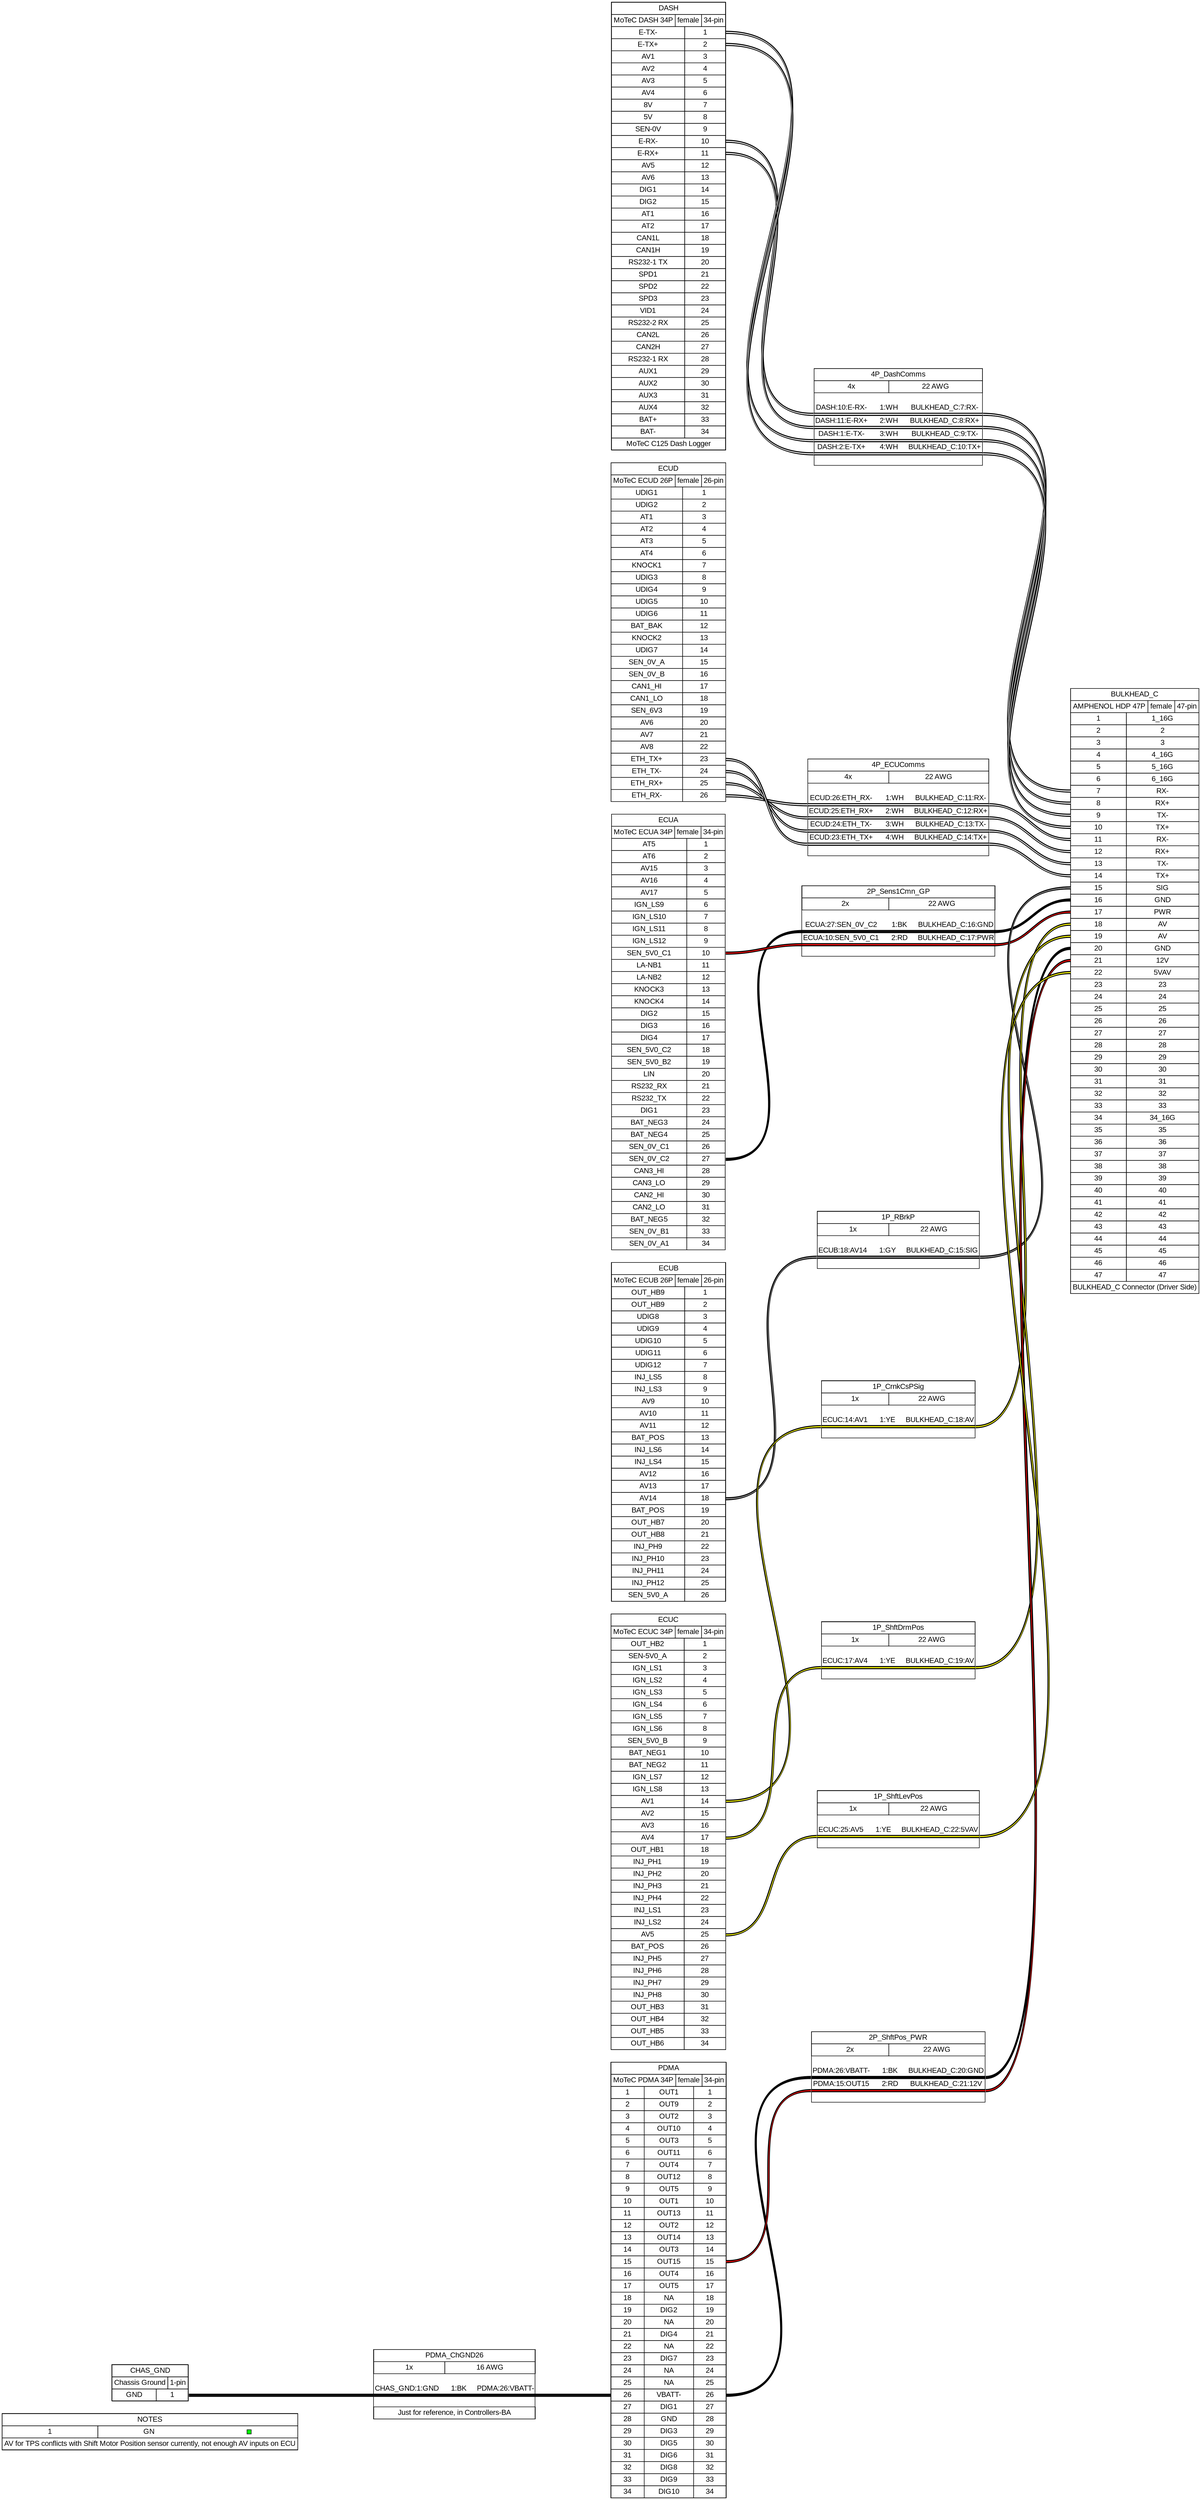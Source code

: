 graph {
// Graph generated by WireViz 0.3.1
// https://github.com/formatc1702/WireViz
	graph [bgcolor="#FFFFFF" fontname=arial nodesep=0.33 rankdir=LR ranksep=2]
	node [fillcolor="#FFFFFF" fontname=arial height=0 margin=0 shape=none style=filled width=0]
	edge [fontname=arial style=bold]
	NOTES [label=<
<table border="0" cellspacing="0" cellpadding="0">
 <tr><td>
  <table border="0" cellspacing="0" cellpadding="3" cellborder="1"><tr>
   <td balign="left">NOTES</td>
  </tr></table>
 </td></tr>
 <tr><td>
  <table border="0" cellspacing="0" cellpadding="3" cellborder="1">
   <tr>
    <td port="p1l">1</td>
    <td sides="tbl">GN</td>
    <td sides="tbr">
     <table border="0" cellborder="1"><tr>
      <td bgcolor="#00FF00" width="8" height="8" fixedsize="true"></td>
     </tr></table>
    </td>
   </tr>
  </table>
 </td></tr>
 <tr><td>
  <table border="0" cellspacing="0" cellpadding="3" cellborder="1"><tr>
   <td balign="left">AV for TPS conflicts with Shift Motor Position sensor currently, not enough AV inputs on ECU</td>
  </tr></table>
 </td></tr>
</table>
> fillcolor="#FFFFFF" shape=box style=filled]
	BULKHEAD_C [label=<
<table border="0" cellspacing="0" cellpadding="0">
 <tr><td>
  <table border="0" cellspacing="0" cellpadding="3" cellborder="1"><tr>
   <td balign="left">BULKHEAD_C</td>
  </tr></table>
 </td></tr>
 <tr><td>
  <table border="0" cellspacing="0" cellpadding="3" cellborder="1"><tr>
   <td balign="left">AMPHENOL HDP 47P</td>
   <td balign="left">female</td>
   <td balign="left">47-pin</td>
  </tr></table>
 </td></tr>
 <tr><td>
  <table border="0" cellspacing="0" cellpadding="3" cellborder="1">
   <tr>
    <td port="p1l">1</td>
    <td>1_16G</td>
   </tr>
   <tr>
    <td port="p2l">2</td>
    <td>2</td>
   </tr>
   <tr>
    <td port="p3l">3</td>
    <td>3</td>
   </tr>
   <tr>
    <td port="p4l">4</td>
    <td>4_16G</td>
   </tr>
   <tr>
    <td port="p5l">5</td>
    <td>5_16G</td>
   </tr>
   <tr>
    <td port="p6l">6</td>
    <td>6_16G</td>
   </tr>
   <tr>
    <td port="p7l">7</td>
    <td>RX-</td>
   </tr>
   <tr>
    <td port="p8l">8</td>
    <td>RX+</td>
   </tr>
   <tr>
    <td port="p9l">9</td>
    <td>TX-</td>
   </tr>
   <tr>
    <td port="p10l">10</td>
    <td>TX+</td>
   </tr>
   <tr>
    <td port="p11l">11</td>
    <td>RX-</td>
   </tr>
   <tr>
    <td port="p12l">12</td>
    <td>RX+</td>
   </tr>
   <tr>
    <td port="p13l">13</td>
    <td>TX-</td>
   </tr>
   <tr>
    <td port="p14l">14</td>
    <td>TX+</td>
   </tr>
   <tr>
    <td port="p15l">15</td>
    <td>SIG</td>
   </tr>
   <tr>
    <td port="p16l">16</td>
    <td>GND</td>
   </tr>
   <tr>
    <td port="p17l">17</td>
    <td>PWR</td>
   </tr>
   <tr>
    <td port="p18l">18</td>
    <td>AV</td>
   </tr>
   <tr>
    <td port="p19l">19</td>
    <td>AV</td>
   </tr>
   <tr>
    <td port="p20l">20</td>
    <td>GND</td>
   </tr>
   <tr>
    <td port="p21l">21</td>
    <td>12V</td>
   </tr>
   <tr>
    <td port="p22l">22</td>
    <td>5VAV</td>
   </tr>
   <tr>
    <td port="p23l">23</td>
    <td>23</td>
   </tr>
   <tr>
    <td port="p24l">24</td>
    <td>24</td>
   </tr>
   <tr>
    <td port="p25l">25</td>
    <td>25</td>
   </tr>
   <tr>
    <td port="p26l">26</td>
    <td>26</td>
   </tr>
   <tr>
    <td port="p27l">27</td>
    <td>27</td>
   </tr>
   <tr>
    <td port="p28l">28</td>
    <td>28</td>
   </tr>
   <tr>
    <td port="p29l">29</td>
    <td>29</td>
   </tr>
   <tr>
    <td port="p30l">30</td>
    <td>30</td>
   </tr>
   <tr>
    <td port="p31l">31</td>
    <td>31</td>
   </tr>
   <tr>
    <td port="p32l">32</td>
    <td>32</td>
   </tr>
   <tr>
    <td port="p33l">33</td>
    <td>33</td>
   </tr>
   <tr>
    <td port="p34l">34</td>
    <td>34_16G</td>
   </tr>
   <tr>
    <td port="p35l">35</td>
    <td>35</td>
   </tr>
   <tr>
    <td port="p36l">36</td>
    <td>36</td>
   </tr>
   <tr>
    <td port="p37l">37</td>
    <td>37</td>
   </tr>
   <tr>
    <td port="p38l">38</td>
    <td>38</td>
   </tr>
   <tr>
    <td port="p39l">39</td>
    <td>39</td>
   </tr>
   <tr>
    <td port="p40l">40</td>
    <td>40</td>
   </tr>
   <tr>
    <td port="p41l">41</td>
    <td>41</td>
   </tr>
   <tr>
    <td port="p42l">42</td>
    <td>42</td>
   </tr>
   <tr>
    <td port="p43l">43</td>
    <td>43</td>
   </tr>
   <tr>
    <td port="p44l">44</td>
    <td>44</td>
   </tr>
   <tr>
    <td port="p45l">45</td>
    <td>45</td>
   </tr>
   <tr>
    <td port="p46l">46</td>
    <td>46</td>
   </tr>
   <tr>
    <td port="p47l">47</td>
    <td>47</td>
   </tr>
  </table>
 </td></tr>
 <tr><td>
  <table border="0" cellspacing="0" cellpadding="3" cellborder="1"><tr>
   <td balign="left">BULKHEAD_C Connector (Driver Side)</td>
  </tr></table>
 </td></tr>
</table>
> fillcolor="#FFFFFF" shape=box style=filled]
	DASH [label=<
<table border="0" cellspacing="0" cellpadding="0">
 <tr><td>
  <table border="0" cellspacing="0" cellpadding="3" cellborder="1"><tr>
   <td balign="left">DASH</td>
  </tr></table>
 </td></tr>
 <tr><td>
  <table border="0" cellspacing="0" cellpadding="3" cellborder="1"><tr>
   <td balign="left">MoTeC DASH 34P</td>
   <td balign="left">female</td>
   <td balign="left">34-pin</td>
  </tr></table>
 </td></tr>
 <tr><td>
  <table border="0" cellspacing="0" cellpadding="3" cellborder="1">
   <tr>
    <td>E-TX-</td>
    <td port="p1r">1</td>
   </tr>
   <tr>
    <td>E-TX+</td>
    <td port="p2r">2</td>
   </tr>
   <tr>
    <td>AV1</td>
    <td port="p3r">3</td>
   </tr>
   <tr>
    <td>AV2</td>
    <td port="p4r">4</td>
   </tr>
   <tr>
    <td>AV3</td>
    <td port="p5r">5</td>
   </tr>
   <tr>
    <td>AV4</td>
    <td port="p6r">6</td>
   </tr>
   <tr>
    <td>8V</td>
    <td port="p7r">7</td>
   </tr>
   <tr>
    <td>5V</td>
    <td port="p8r">8</td>
   </tr>
   <tr>
    <td>SEN-0V</td>
    <td port="p9r">9</td>
   </tr>
   <tr>
    <td>E-RX-</td>
    <td port="p10r">10</td>
   </tr>
   <tr>
    <td>E-RX+</td>
    <td port="p11r">11</td>
   </tr>
   <tr>
    <td>AV5</td>
    <td port="p12r">12</td>
   </tr>
   <tr>
    <td>AV6</td>
    <td port="p13r">13</td>
   </tr>
   <tr>
    <td>DIG1</td>
    <td port="p14r">14</td>
   </tr>
   <tr>
    <td>DIG2</td>
    <td port="p15r">15</td>
   </tr>
   <tr>
    <td>AT1</td>
    <td port="p16r">16</td>
   </tr>
   <tr>
    <td>AT2</td>
    <td port="p17r">17</td>
   </tr>
   <tr>
    <td>CAN1L</td>
    <td port="p18r">18</td>
   </tr>
   <tr>
    <td>CAN1H</td>
    <td port="p19r">19</td>
   </tr>
   <tr>
    <td>RS232-1 TX</td>
    <td port="p20r">20</td>
   </tr>
   <tr>
    <td>SPD1</td>
    <td port="p21r">21</td>
   </tr>
   <tr>
    <td>SPD2</td>
    <td port="p22r">22</td>
   </tr>
   <tr>
    <td>SPD3</td>
    <td port="p23r">23</td>
   </tr>
   <tr>
    <td>VID1</td>
    <td port="p24r">24</td>
   </tr>
   <tr>
    <td>RS232-2 RX</td>
    <td port="p25r">25</td>
   </tr>
   <tr>
    <td>CAN2L</td>
    <td port="p26r">26</td>
   </tr>
   <tr>
    <td>CAN2H</td>
    <td port="p27r">27</td>
   </tr>
   <tr>
    <td>RS232-1 RX</td>
    <td port="p28r">28</td>
   </tr>
   <tr>
    <td>AUX1</td>
    <td port="p29r">29</td>
   </tr>
   <tr>
    <td>AUX2</td>
    <td port="p30r">30</td>
   </tr>
   <tr>
    <td>AUX3</td>
    <td port="p31r">31</td>
   </tr>
   <tr>
    <td>AUX4</td>
    <td port="p32r">32</td>
   </tr>
   <tr>
    <td>BAT+</td>
    <td port="p33r">33</td>
   </tr>
   <tr>
    <td>BAT-</td>
    <td port="p34r">34</td>
   </tr>
  </table>
 </td></tr>
 <tr><td>
  <table border="0" cellspacing="0" cellpadding="3" cellborder="1"><tr>
   <td balign="left">MoTeC C125 Dash Logger</td>
  </tr></table>
 </td></tr>
</table>
> fillcolor="#FFFFFF" shape=box style=filled]
	ECUA [label=<
<table border="0" cellspacing="0" cellpadding="0">
 <tr><td>
  <table border="0" cellspacing="0" cellpadding="3" cellborder="1"><tr>
   <td balign="left">ECUA</td>
  </tr></table>
 </td></tr>
 <tr><td>
  <table border="0" cellspacing="0" cellpadding="3" cellborder="1"><tr>
   <td balign="left">MoTeC ECUA 34P</td>
   <td balign="left">female</td>
   <td balign="left">34-pin</td>
  </tr></table>
 </td></tr>
 <tr><td>
  <table border="0" cellspacing="0" cellpadding="3" cellborder="1">
   <tr>
    <td>AT5</td>
    <td port="p1r">1</td>
   </tr>
   <tr>
    <td>AT6</td>
    <td port="p2r">2</td>
   </tr>
   <tr>
    <td>AV15</td>
    <td port="p3r">3</td>
   </tr>
   <tr>
    <td>AV16</td>
    <td port="p4r">4</td>
   </tr>
   <tr>
    <td>AV17</td>
    <td port="p5r">5</td>
   </tr>
   <tr>
    <td>IGN_LS9</td>
    <td port="p6r">6</td>
   </tr>
   <tr>
    <td>IGN_LS10</td>
    <td port="p7r">7</td>
   </tr>
   <tr>
    <td>IGN_LS11</td>
    <td port="p8r">8</td>
   </tr>
   <tr>
    <td>IGN_LS12</td>
    <td port="p9r">9</td>
   </tr>
   <tr>
    <td>SEN_5V0_C1</td>
    <td port="p10r">10</td>
   </tr>
   <tr>
    <td>LA-NB1</td>
    <td port="p11r">11</td>
   </tr>
   <tr>
    <td>LA-NB2</td>
    <td port="p12r">12</td>
   </tr>
   <tr>
    <td>KNOCK3</td>
    <td port="p13r">13</td>
   </tr>
   <tr>
    <td>KNOCK4</td>
    <td port="p14r">14</td>
   </tr>
   <tr>
    <td>DIG2</td>
    <td port="p15r">15</td>
   </tr>
   <tr>
    <td>DIG3</td>
    <td port="p16r">16</td>
   </tr>
   <tr>
    <td>DIG4</td>
    <td port="p17r">17</td>
   </tr>
   <tr>
    <td>SEN_5V0_C2</td>
    <td port="p18r">18</td>
   </tr>
   <tr>
    <td>SEN_5V0_B2</td>
    <td port="p19r">19</td>
   </tr>
   <tr>
    <td>LIN</td>
    <td port="p20r">20</td>
   </tr>
   <tr>
    <td>RS232_RX</td>
    <td port="p21r">21</td>
   </tr>
   <tr>
    <td>RS232_TX</td>
    <td port="p22r">22</td>
   </tr>
   <tr>
    <td>DIG1</td>
    <td port="p23r">23</td>
   </tr>
   <tr>
    <td>BAT_NEG3</td>
    <td port="p24r">24</td>
   </tr>
   <tr>
    <td>BAT_NEG4</td>
    <td port="p25r">25</td>
   </tr>
   <tr>
    <td>SEN_0V_C1</td>
    <td port="p26r">26</td>
   </tr>
   <tr>
    <td>SEN_0V_C2</td>
    <td port="p27r">27</td>
   </tr>
   <tr>
    <td>CAN3_HI</td>
    <td port="p28r">28</td>
   </tr>
   <tr>
    <td>CAN3_LO</td>
    <td port="p29r">29</td>
   </tr>
   <tr>
    <td>CAN2_HI</td>
    <td port="p30r">30</td>
   </tr>
   <tr>
    <td>CAN2_LO</td>
    <td port="p31r">31</td>
   </tr>
   <tr>
    <td>BAT_NEG5</td>
    <td port="p32r">32</td>
   </tr>
   <tr>
    <td>SEN_0V_B1</td>
    <td port="p33r">33</td>
   </tr>
   <tr>
    <td>SEN_0V_A1</td>
    <td port="p34r">34</td>
   </tr>
  </table>
 </td></tr>
</table>
> fillcolor="#FFFFFF" shape=box style=filled]
	ECUB [label=<
<table border="0" cellspacing="0" cellpadding="0">
 <tr><td>
  <table border="0" cellspacing="0" cellpadding="3" cellborder="1"><tr>
   <td balign="left">ECUB</td>
  </tr></table>
 </td></tr>
 <tr><td>
  <table border="0" cellspacing="0" cellpadding="3" cellborder="1"><tr>
   <td balign="left">MoTeC ECUB 26P</td>
   <td balign="left">female</td>
   <td balign="left">26-pin</td>
  </tr></table>
 </td></tr>
 <tr><td>
  <table border="0" cellspacing="0" cellpadding="3" cellborder="1">
   <tr>
    <td>OUT_HB9</td>
    <td port="p1r">1</td>
   </tr>
   <tr>
    <td>OUT_HB9</td>
    <td port="p2r">2</td>
   </tr>
   <tr>
    <td>UDIG8</td>
    <td port="p3r">3</td>
   </tr>
   <tr>
    <td>UDIG9</td>
    <td port="p4r">4</td>
   </tr>
   <tr>
    <td>UDIG10</td>
    <td port="p5r">5</td>
   </tr>
   <tr>
    <td>UDIG11</td>
    <td port="p6r">6</td>
   </tr>
   <tr>
    <td>UDIG12</td>
    <td port="p7r">7</td>
   </tr>
   <tr>
    <td>INJ_LS5</td>
    <td port="p8r">8</td>
   </tr>
   <tr>
    <td>INJ_LS3</td>
    <td port="p9r">9</td>
   </tr>
   <tr>
    <td>AV9</td>
    <td port="p10r">10</td>
   </tr>
   <tr>
    <td>AV10</td>
    <td port="p11r">11</td>
   </tr>
   <tr>
    <td>AV11</td>
    <td port="p12r">12</td>
   </tr>
   <tr>
    <td>BAT_POS</td>
    <td port="p13r">13</td>
   </tr>
   <tr>
    <td>INJ_LS6</td>
    <td port="p14r">14</td>
   </tr>
   <tr>
    <td>INJ_LS4</td>
    <td port="p15r">15</td>
   </tr>
   <tr>
    <td>AV12</td>
    <td port="p16r">16</td>
   </tr>
   <tr>
    <td>AV13</td>
    <td port="p17r">17</td>
   </tr>
   <tr>
    <td>AV14</td>
    <td port="p18r">18</td>
   </tr>
   <tr>
    <td>BAT_POS</td>
    <td port="p19r">19</td>
   </tr>
   <tr>
    <td>OUT_HB7</td>
    <td port="p20r">20</td>
   </tr>
   <tr>
    <td>OUT_HB8</td>
    <td port="p21r">21</td>
   </tr>
   <tr>
    <td>INJ_PH9</td>
    <td port="p22r">22</td>
   </tr>
   <tr>
    <td>INJ_PH10</td>
    <td port="p23r">23</td>
   </tr>
   <tr>
    <td>INJ_PH11</td>
    <td port="p24r">24</td>
   </tr>
   <tr>
    <td>INJ_PH12</td>
    <td port="p25r">25</td>
   </tr>
   <tr>
    <td>SEN_5V0_A</td>
    <td port="p26r">26</td>
   </tr>
  </table>
 </td></tr>
</table>
> fillcolor="#FFFFFF" shape=box style=filled]
	ECUC [label=<
<table border="0" cellspacing="0" cellpadding="0">
 <tr><td>
  <table border="0" cellspacing="0" cellpadding="3" cellborder="1"><tr>
   <td balign="left">ECUC</td>
  </tr></table>
 </td></tr>
 <tr><td>
  <table border="0" cellspacing="0" cellpadding="3" cellborder="1"><tr>
   <td balign="left">MoTeC ECUC 34P</td>
   <td balign="left">female</td>
   <td balign="left">34-pin</td>
  </tr></table>
 </td></tr>
 <tr><td>
  <table border="0" cellspacing="0" cellpadding="3" cellborder="1">
   <tr>
    <td>OUT_HB2</td>
    <td port="p1r">1</td>
   </tr>
   <tr>
    <td>SEN-5V0_A</td>
    <td port="p2r">2</td>
   </tr>
   <tr>
    <td>IGN_LS1</td>
    <td port="p3r">3</td>
   </tr>
   <tr>
    <td>IGN_LS2</td>
    <td port="p4r">4</td>
   </tr>
   <tr>
    <td>IGN_LS3</td>
    <td port="p5r">5</td>
   </tr>
   <tr>
    <td>IGN_LS4</td>
    <td port="p6r">6</td>
   </tr>
   <tr>
    <td>IGN_LS5</td>
    <td port="p7r">7</td>
   </tr>
   <tr>
    <td>IGN_LS6</td>
    <td port="p8r">8</td>
   </tr>
   <tr>
    <td>SEN_5V0_B</td>
    <td port="p9r">9</td>
   </tr>
   <tr>
    <td>BAT_NEG1</td>
    <td port="p10r">10</td>
   </tr>
   <tr>
    <td>BAT_NEG2</td>
    <td port="p11r">11</td>
   </tr>
   <tr>
    <td>IGN_LS7</td>
    <td port="p12r">12</td>
   </tr>
   <tr>
    <td>IGN_LS8</td>
    <td port="p13r">13</td>
   </tr>
   <tr>
    <td>AV1</td>
    <td port="p14r">14</td>
   </tr>
   <tr>
    <td>AV2</td>
    <td port="p15r">15</td>
   </tr>
   <tr>
    <td>AV3</td>
    <td port="p16r">16</td>
   </tr>
   <tr>
    <td>AV4</td>
    <td port="p17r">17</td>
   </tr>
   <tr>
    <td>OUT_HB1</td>
    <td port="p18r">18</td>
   </tr>
   <tr>
    <td>INJ_PH1</td>
    <td port="p19r">19</td>
   </tr>
   <tr>
    <td>INJ_PH2</td>
    <td port="p20r">20</td>
   </tr>
   <tr>
    <td>INJ_PH3</td>
    <td port="p21r">21</td>
   </tr>
   <tr>
    <td>INJ_PH4</td>
    <td port="p22r">22</td>
   </tr>
   <tr>
    <td>INJ_LS1</td>
    <td port="p23r">23</td>
   </tr>
   <tr>
    <td>INJ_LS2</td>
    <td port="p24r">24</td>
   </tr>
   <tr>
    <td>AV5</td>
    <td port="p25r">25</td>
   </tr>
   <tr>
    <td>BAT_POS</td>
    <td port="p26r">26</td>
   </tr>
   <tr>
    <td>INJ_PH5</td>
    <td port="p27r">27</td>
   </tr>
   <tr>
    <td>INJ_PH6</td>
    <td port="p28r">28</td>
   </tr>
   <tr>
    <td>INJ_PH7</td>
    <td port="p29r">29</td>
   </tr>
   <tr>
    <td>INJ_PH8</td>
    <td port="p30r">30</td>
   </tr>
   <tr>
    <td>OUT_HB3</td>
    <td port="p31r">31</td>
   </tr>
   <tr>
    <td>OUT_HB4</td>
    <td port="p32r">32</td>
   </tr>
   <tr>
    <td>OUT_HB5</td>
    <td port="p33r">33</td>
   </tr>
   <tr>
    <td>OUT_HB6</td>
    <td port="p34r">34</td>
   </tr>
  </table>
 </td></tr>
</table>
> fillcolor="#FFFFFF" shape=box style=filled]
	ECUD [label=<
<table border="0" cellspacing="0" cellpadding="0">
 <tr><td>
  <table border="0" cellspacing="0" cellpadding="3" cellborder="1"><tr>
   <td balign="left">ECUD</td>
  </tr></table>
 </td></tr>
 <tr><td>
  <table border="0" cellspacing="0" cellpadding="3" cellborder="1"><tr>
   <td balign="left">MoTeC ECUD 26P</td>
   <td balign="left">female</td>
   <td balign="left">26-pin</td>
  </tr></table>
 </td></tr>
 <tr><td>
  <table border="0" cellspacing="0" cellpadding="3" cellborder="1">
   <tr>
    <td>UDIG1</td>
    <td port="p1r">1</td>
   </tr>
   <tr>
    <td>UDIG2</td>
    <td port="p2r">2</td>
   </tr>
   <tr>
    <td>AT1</td>
    <td port="p3r">3</td>
   </tr>
   <tr>
    <td>AT2</td>
    <td port="p4r">4</td>
   </tr>
   <tr>
    <td>AT3</td>
    <td port="p5r">5</td>
   </tr>
   <tr>
    <td>AT4</td>
    <td port="p6r">6</td>
   </tr>
   <tr>
    <td>KNOCK1</td>
    <td port="p7r">7</td>
   </tr>
   <tr>
    <td>UDIG3</td>
    <td port="p8r">8</td>
   </tr>
   <tr>
    <td>UDIG4</td>
    <td port="p9r">9</td>
   </tr>
   <tr>
    <td>UDIG5</td>
    <td port="p10r">10</td>
   </tr>
   <tr>
    <td>UDIG6</td>
    <td port="p11r">11</td>
   </tr>
   <tr>
    <td>BAT_BAK</td>
    <td port="p12r">12</td>
   </tr>
   <tr>
    <td>KNOCK2</td>
    <td port="p13r">13</td>
   </tr>
   <tr>
    <td>UDIG7</td>
    <td port="p14r">14</td>
   </tr>
   <tr>
    <td>SEN_0V_A</td>
    <td port="p15r">15</td>
   </tr>
   <tr>
    <td>SEN_0V_B</td>
    <td port="p16r">16</td>
   </tr>
   <tr>
    <td>CAN1_HI</td>
    <td port="p17r">17</td>
   </tr>
   <tr>
    <td>CAN1_LO</td>
    <td port="p18r">18</td>
   </tr>
   <tr>
    <td>SEN_6V3</td>
    <td port="p19r">19</td>
   </tr>
   <tr>
    <td>AV6</td>
    <td port="p20r">20</td>
   </tr>
   <tr>
    <td>AV7</td>
    <td port="p21r">21</td>
   </tr>
   <tr>
    <td>AV8</td>
    <td port="p22r">22</td>
   </tr>
   <tr>
    <td>ETH_TX+</td>
    <td port="p23r">23</td>
   </tr>
   <tr>
    <td>ETH_TX-</td>
    <td port="p24r">24</td>
   </tr>
   <tr>
    <td>ETH_RX+</td>
    <td port="p25r">25</td>
   </tr>
   <tr>
    <td>ETH_RX-</td>
    <td port="p26r">26</td>
   </tr>
  </table>
 </td></tr>
</table>
> fillcolor="#FFFFFF" shape=box style=filled]
	PDMA [label=<
<table border="0" cellspacing="0" cellpadding="0">
 <tr><td>
  <table border="0" cellspacing="0" cellpadding="3" cellborder="1"><tr>
   <td balign="left">PDMA</td>
  </tr></table>
 </td></tr>
 <tr><td>
  <table border="0" cellspacing="0" cellpadding="3" cellborder="1"><tr>
   <td balign="left">MoTeC PDMA 34P</td>
   <td balign="left">female</td>
   <td balign="left">34-pin</td>
  </tr></table>
 </td></tr>
 <tr><td>
  <table border="0" cellspacing="0" cellpadding="3" cellborder="1">
   <tr>
    <td port="p1l">1</td>
    <td>OUT1</td>
    <td port="p1r">1</td>
   </tr>
   <tr>
    <td port="p2l">2</td>
    <td>OUT9</td>
    <td port="p2r">2</td>
   </tr>
   <tr>
    <td port="p3l">3</td>
    <td>OUT2</td>
    <td port="p3r">3</td>
   </tr>
   <tr>
    <td port="p4l">4</td>
    <td>OUT10</td>
    <td port="p4r">4</td>
   </tr>
   <tr>
    <td port="p5l">5</td>
    <td>OUT3</td>
    <td port="p5r">5</td>
   </tr>
   <tr>
    <td port="p6l">6</td>
    <td>OUT11</td>
    <td port="p6r">6</td>
   </tr>
   <tr>
    <td port="p7l">7</td>
    <td>OUT4</td>
    <td port="p7r">7</td>
   </tr>
   <tr>
    <td port="p8l">8</td>
    <td>OUT12</td>
    <td port="p8r">8</td>
   </tr>
   <tr>
    <td port="p9l">9</td>
    <td>OUT5</td>
    <td port="p9r">9</td>
   </tr>
   <tr>
    <td port="p10l">10</td>
    <td>OUT1</td>
    <td port="p10r">10</td>
   </tr>
   <tr>
    <td port="p11l">11</td>
    <td>OUT13</td>
    <td port="p11r">11</td>
   </tr>
   <tr>
    <td port="p12l">12</td>
    <td>OUT2</td>
    <td port="p12r">12</td>
   </tr>
   <tr>
    <td port="p13l">13</td>
    <td>OUT14</td>
    <td port="p13r">13</td>
   </tr>
   <tr>
    <td port="p14l">14</td>
    <td>OUT3</td>
    <td port="p14r">14</td>
   </tr>
   <tr>
    <td port="p15l">15</td>
    <td>OUT15</td>
    <td port="p15r">15</td>
   </tr>
   <tr>
    <td port="p16l">16</td>
    <td>OUT4</td>
    <td port="p16r">16</td>
   </tr>
   <tr>
    <td port="p17l">17</td>
    <td>OUT5</td>
    <td port="p17r">17</td>
   </tr>
   <tr>
    <td port="p18l">18</td>
    <td>NA</td>
    <td port="p18r">18</td>
   </tr>
   <tr>
    <td port="p19l">19</td>
    <td>DIG2</td>
    <td port="p19r">19</td>
   </tr>
   <tr>
    <td port="p20l">20</td>
    <td>NA</td>
    <td port="p20r">20</td>
   </tr>
   <tr>
    <td port="p21l">21</td>
    <td>DIG4</td>
    <td port="p21r">21</td>
   </tr>
   <tr>
    <td port="p22l">22</td>
    <td>NA</td>
    <td port="p22r">22</td>
   </tr>
   <tr>
    <td port="p23l">23</td>
    <td>DIG7</td>
    <td port="p23r">23</td>
   </tr>
   <tr>
    <td port="p24l">24</td>
    <td>NA</td>
    <td port="p24r">24</td>
   </tr>
   <tr>
    <td port="p25l">25</td>
    <td>NA</td>
    <td port="p25r">25</td>
   </tr>
   <tr>
    <td port="p26l">26</td>
    <td>VBATT-</td>
    <td port="p26r">26</td>
   </tr>
   <tr>
    <td port="p27l">27</td>
    <td>DIG1</td>
    <td port="p27r">27</td>
   </tr>
   <tr>
    <td port="p28l">28</td>
    <td>GND</td>
    <td port="p28r">28</td>
   </tr>
   <tr>
    <td port="p29l">29</td>
    <td>DIG3</td>
    <td port="p29r">29</td>
   </tr>
   <tr>
    <td port="p30l">30</td>
    <td>DIG5</td>
    <td port="p30r">30</td>
   </tr>
   <tr>
    <td port="p31l">31</td>
    <td>DIG6</td>
    <td port="p31r">31</td>
   </tr>
   <tr>
    <td port="p32l">32</td>
    <td>DIG8</td>
    <td port="p32r">32</td>
   </tr>
   <tr>
    <td port="p33l">33</td>
    <td>DIG9</td>
    <td port="p33r">33</td>
   </tr>
   <tr>
    <td port="p34l">34</td>
    <td>DIG10</td>
    <td port="p34r">34</td>
   </tr>
  </table>
 </td></tr>
</table>
> fillcolor="#FFFFFF" shape=box style=filled]
	CHAS_GND [label=<
<table border="0" cellspacing="0" cellpadding="0">
 <tr><td>
  <table border="0" cellspacing="0" cellpadding="3" cellborder="1"><tr>
   <td balign="left">CHAS_GND</td>
  </tr></table>
 </td></tr>
 <tr><td>
  <table border="0" cellspacing="0" cellpadding="3" cellborder="1"><tr>
   <td balign="left">Chassis Ground</td>
   <td balign="left">1-pin</td>
  </tr></table>
 </td></tr>
 <tr><td>
  <table border="0" cellspacing="0" cellpadding="3" cellborder="1">
   <tr>
    <td>GND</td>
    <td port="p1r">1</td>
   </tr>
  </table>
 </td></tr>
</table>
> fillcolor="#FFFFFF" shape=box style=filled]
	edge [color="#000000:#000000:#000000"]
	CHAS_GND:p1r:e -- PDMA_ChGND26:w1:w
	PDMA_ChGND26:w1:e -- PDMA:p26l:w
	PDMA_ChGND26 [label=<
<table border="0" cellspacing="0" cellpadding="0">
 <tr><td>
  <table border="0" cellspacing="0" cellpadding="3" cellborder="1"><tr>
   <td balign="left">PDMA_ChGND26</td>
  </tr></table>
 </td></tr>
 <tr><td>
  <table border="0" cellspacing="0" cellpadding="3" cellborder="1"><tr>
   <td balign="left">1x</td>
   <td balign="left">16 AWG</td>
  </tr></table>
 </td></tr>
 <tr><td>
  <table border="0" cellspacing="0" cellborder="0">
   <tr><td>&nbsp;</td></tr>
   <tr>
    <td>CHAS_GND:1:GND</td>
    <td>
     1:BK
    </td>
    <td>PDMA:26:VBATT-</td>
   </tr>
   <tr>
    <td colspan="3" border="0" cellspacing="0" cellpadding="0" port="w1" height="6">
     <table cellspacing="0" cellborder="0" border="0">
      <tr><td colspan="3" cellpadding="0" height="2" bgcolor="#000000" border="0"></td></tr>
      <tr><td colspan="3" cellpadding="0" height="2" bgcolor="#000000" border="0"></td></tr>
      <tr><td colspan="3" cellpadding="0" height="2" bgcolor="#000000" border="0"></td></tr>
     </table>
    </td>
   </tr>
   <tr><td>&nbsp;</td></tr>
  </table>
 </td></tr>
 <tr><td>
  <table border="0" cellspacing="0" cellpadding="3" cellborder="1"><tr>
   <td balign="left">Just for reference, in Controllers-BA</td>
  </tr></table>
 </td></tr>
</table>
> fillcolor="#FFFFFF" shape=box style=filled]
	edge [color="#000000:#ffffff:#000000"]
	DASH:p10r:e -- "4P_DashComms":w1:w
	"4P_DashComms":w1:e -- BULKHEAD_C:p7l:w
	edge [color="#000000:#ffffff:#000000"]
	DASH:p11r:e -- "4P_DashComms":w2:w
	"4P_DashComms":w2:e -- BULKHEAD_C:p8l:w
	edge [color="#000000:#ffffff:#000000"]
	DASH:p1r:e -- "4P_DashComms":w3:w
	"4P_DashComms":w3:e -- BULKHEAD_C:p9l:w
	edge [color="#000000:#ffffff:#000000"]
	DASH:p2r:e -- "4P_DashComms":w4:w
	"4P_DashComms":w4:e -- BULKHEAD_C:p10l:w
	"4P_DashComms" [label=<
<table border="0" cellspacing="0" cellpadding="0">
 <tr><td>
  <table border="0" cellspacing="0" cellpadding="3" cellborder="1"><tr>
   <td balign="left">4P_DashComms</td>
  </tr></table>
 </td></tr>
 <tr><td>
  <table border="0" cellspacing="0" cellpadding="3" cellborder="1"><tr>
   <td balign="left">4x</td>
   <td balign="left">22 AWG</td>
  </tr></table>
 </td></tr>
 <tr><td>
  <table border="0" cellspacing="0" cellborder="0">
   <tr><td>&nbsp;</td></tr>
   <tr>
    <td>DASH:10:E-RX-</td>
    <td>
     1:WH
    </td>
    <td>BULKHEAD_C:7:RX-</td>
   </tr>
   <tr>
    <td colspan="3" border="0" cellspacing="0" cellpadding="0" port="w1" height="6">
     <table cellspacing="0" cellborder="0" border="0">
      <tr><td colspan="3" cellpadding="0" height="2" bgcolor="#000000" border="0"></td></tr>
      <tr><td colspan="3" cellpadding="0" height="2" bgcolor="#ffffff" border="0"></td></tr>
      <tr><td colspan="3" cellpadding="0" height="2" bgcolor="#000000" border="0"></td></tr>
     </table>
    </td>
   </tr>
   <tr>
    <td>DASH:11:E-RX+</td>
    <td>
     2:WH
    </td>
    <td>BULKHEAD_C:8:RX+</td>
   </tr>
   <tr>
    <td colspan="3" border="0" cellspacing="0" cellpadding="0" port="w2" height="6">
     <table cellspacing="0" cellborder="0" border="0">
      <tr><td colspan="3" cellpadding="0" height="2" bgcolor="#000000" border="0"></td></tr>
      <tr><td colspan="3" cellpadding="0" height="2" bgcolor="#ffffff" border="0"></td></tr>
      <tr><td colspan="3" cellpadding="0" height="2" bgcolor="#000000" border="0"></td></tr>
     </table>
    </td>
   </tr>
   <tr>
    <td>DASH:1:E-TX-</td>
    <td>
     3:WH
    </td>
    <td>BULKHEAD_C:9:TX-</td>
   </tr>
   <tr>
    <td colspan="3" border="0" cellspacing="0" cellpadding="0" port="w3" height="6">
     <table cellspacing="0" cellborder="0" border="0">
      <tr><td colspan="3" cellpadding="0" height="2" bgcolor="#000000" border="0"></td></tr>
      <tr><td colspan="3" cellpadding="0" height="2" bgcolor="#ffffff" border="0"></td></tr>
      <tr><td colspan="3" cellpadding="0" height="2" bgcolor="#000000" border="0"></td></tr>
     </table>
    </td>
   </tr>
   <tr>
    <td>DASH:2:E-TX+</td>
    <td>
     4:WH
    </td>
    <td>BULKHEAD_C:10:TX+</td>
   </tr>
   <tr>
    <td colspan="3" border="0" cellspacing="0" cellpadding="0" port="w4" height="6">
     <table cellspacing="0" cellborder="0" border="0">
      <tr><td colspan="3" cellpadding="0" height="2" bgcolor="#000000" border="0"></td></tr>
      <tr><td colspan="3" cellpadding="0" height="2" bgcolor="#ffffff" border="0"></td></tr>
      <tr><td colspan="3" cellpadding="0" height="2" bgcolor="#000000" border="0"></td></tr>
     </table>
    </td>
   </tr>
   <tr><td>&nbsp;</td></tr>
  </table>
 </td></tr>
</table>
> fillcolor="#FFFFFF" shape=box style=filled]
	edge [color="#000000:#ffffff:#000000"]
	ECUD:p26r:e -- "4P_ECUComms":w1:w
	"4P_ECUComms":w1:e -- BULKHEAD_C:p11l:w
	edge [color="#000000:#ffffff:#000000"]
	ECUD:p25r:e -- "4P_ECUComms":w2:w
	"4P_ECUComms":w2:e -- BULKHEAD_C:p12l:w
	edge [color="#000000:#ffffff:#000000"]
	ECUD:p24r:e -- "4P_ECUComms":w3:w
	"4P_ECUComms":w3:e -- BULKHEAD_C:p13l:w
	edge [color="#000000:#ffffff:#000000"]
	ECUD:p23r:e -- "4P_ECUComms":w4:w
	"4P_ECUComms":w4:e -- BULKHEAD_C:p14l:w
	"4P_ECUComms" [label=<
<table border="0" cellspacing="0" cellpadding="0">
 <tr><td>
  <table border="0" cellspacing="0" cellpadding="3" cellborder="1"><tr>
   <td balign="left">4P_ECUComms</td>
  </tr></table>
 </td></tr>
 <tr><td>
  <table border="0" cellspacing="0" cellpadding="3" cellborder="1"><tr>
   <td balign="left">4x</td>
   <td balign="left">22 AWG</td>
  </tr></table>
 </td></tr>
 <tr><td>
  <table border="0" cellspacing="0" cellborder="0">
   <tr><td>&nbsp;</td></tr>
   <tr>
    <td>ECUD:26:ETH_RX-</td>
    <td>
     1:WH
    </td>
    <td>BULKHEAD_C:11:RX-</td>
   </tr>
   <tr>
    <td colspan="3" border="0" cellspacing="0" cellpadding="0" port="w1" height="6">
     <table cellspacing="0" cellborder="0" border="0">
      <tr><td colspan="3" cellpadding="0" height="2" bgcolor="#000000" border="0"></td></tr>
      <tr><td colspan="3" cellpadding="0" height="2" bgcolor="#ffffff" border="0"></td></tr>
      <tr><td colspan="3" cellpadding="0" height="2" bgcolor="#000000" border="0"></td></tr>
     </table>
    </td>
   </tr>
   <tr>
    <td>ECUD:25:ETH_RX+</td>
    <td>
     2:WH
    </td>
    <td>BULKHEAD_C:12:RX+</td>
   </tr>
   <tr>
    <td colspan="3" border="0" cellspacing="0" cellpadding="0" port="w2" height="6">
     <table cellspacing="0" cellborder="0" border="0">
      <tr><td colspan="3" cellpadding="0" height="2" bgcolor="#000000" border="0"></td></tr>
      <tr><td colspan="3" cellpadding="0" height="2" bgcolor="#ffffff" border="0"></td></tr>
      <tr><td colspan="3" cellpadding="0" height="2" bgcolor="#000000" border="0"></td></tr>
     </table>
    </td>
   </tr>
   <tr>
    <td>ECUD:24:ETH_TX-</td>
    <td>
     3:WH
    </td>
    <td>BULKHEAD_C:13:TX-</td>
   </tr>
   <tr>
    <td colspan="3" border="0" cellspacing="0" cellpadding="0" port="w3" height="6">
     <table cellspacing="0" cellborder="0" border="0">
      <tr><td colspan="3" cellpadding="0" height="2" bgcolor="#000000" border="0"></td></tr>
      <tr><td colspan="3" cellpadding="0" height="2" bgcolor="#ffffff" border="0"></td></tr>
      <tr><td colspan="3" cellpadding="0" height="2" bgcolor="#000000" border="0"></td></tr>
     </table>
    </td>
   </tr>
   <tr>
    <td>ECUD:23:ETH_TX+</td>
    <td>
     4:WH
    </td>
    <td>BULKHEAD_C:14:TX+</td>
   </tr>
   <tr>
    <td colspan="3" border="0" cellspacing="0" cellpadding="0" port="w4" height="6">
     <table cellspacing="0" cellborder="0" border="0">
      <tr><td colspan="3" cellpadding="0" height="2" bgcolor="#000000" border="0"></td></tr>
      <tr><td colspan="3" cellpadding="0" height="2" bgcolor="#ffffff" border="0"></td></tr>
      <tr><td colspan="3" cellpadding="0" height="2" bgcolor="#000000" border="0"></td></tr>
     </table>
    </td>
   </tr>
   <tr><td>&nbsp;</td></tr>
  </table>
 </td></tr>
</table>
> fillcolor="#FFFFFF" shape=box style=filled]
	edge [color="#000000:#000000:#000000"]
	ECUA:p27r:e -- "2P_Sens1Cmn_GP":w1:w
	"2P_Sens1Cmn_GP":w1:e -- BULKHEAD_C:p16l:w
	edge [color="#000000:#ff0000:#000000"]
	ECUA:p10r:e -- "2P_Sens1Cmn_GP":w2:w
	"2P_Sens1Cmn_GP":w2:e -- BULKHEAD_C:p17l:w
	"2P_Sens1Cmn_GP" [label=<
<table border="0" cellspacing="0" cellpadding="0">
 <tr><td>
  <table border="0" cellspacing="0" cellpadding="3" cellborder="1"><tr>
   <td balign="left">2P_Sens1Cmn_GP</td>
  </tr></table>
 </td></tr>
 <tr><td>
  <table border="0" cellspacing="0" cellpadding="3" cellborder="1"><tr>
   <td balign="left">2x</td>
   <td balign="left">22 AWG</td>
  </tr></table>
 </td></tr>
 <tr><td>
  <table border="0" cellspacing="0" cellborder="0">
   <tr><td>&nbsp;</td></tr>
   <tr>
    <td>ECUA:27:SEN_0V_C2</td>
    <td>
     1:BK
    </td>
    <td>BULKHEAD_C:16:GND</td>
   </tr>
   <tr>
    <td colspan="3" border="0" cellspacing="0" cellpadding="0" port="w1" height="6">
     <table cellspacing="0" cellborder="0" border="0">
      <tr><td colspan="3" cellpadding="0" height="2" bgcolor="#000000" border="0"></td></tr>
      <tr><td colspan="3" cellpadding="0" height="2" bgcolor="#000000" border="0"></td></tr>
      <tr><td colspan="3" cellpadding="0" height="2" bgcolor="#000000" border="0"></td></tr>
     </table>
    </td>
   </tr>
   <tr>
    <td>ECUA:10:SEN_5V0_C1</td>
    <td>
     2:RD
    </td>
    <td>BULKHEAD_C:17:PWR</td>
   </tr>
   <tr>
    <td colspan="3" border="0" cellspacing="0" cellpadding="0" port="w2" height="6">
     <table cellspacing="0" cellborder="0" border="0">
      <tr><td colspan="3" cellpadding="0" height="2" bgcolor="#000000" border="0"></td></tr>
      <tr><td colspan="3" cellpadding="0" height="2" bgcolor="#ff0000" border="0"></td></tr>
      <tr><td colspan="3" cellpadding="0" height="2" bgcolor="#000000" border="0"></td></tr>
     </table>
    </td>
   </tr>
   <tr><td>&nbsp;</td></tr>
  </table>
 </td></tr>
</table>
> fillcolor="#FFFFFF" shape=box style=filled]
	edge [color="#000000:#999999:#000000"]
	ECUB:p18r:e -- "1P_RBrkP":w1:w
	"1P_RBrkP":w1:e -- BULKHEAD_C:p15l:w
	"1P_RBrkP" [label=<
<table border="0" cellspacing="0" cellpadding="0">
 <tr><td>
  <table border="0" cellspacing="0" cellpadding="3" cellborder="1"><tr>
   <td balign="left">1P_RBrkP</td>
  </tr></table>
 </td></tr>
 <tr><td>
  <table border="0" cellspacing="0" cellpadding="3" cellborder="1"><tr>
   <td balign="left">1x</td>
   <td balign="left">22 AWG</td>
  </tr></table>
 </td></tr>
 <tr><td>
  <table border="0" cellspacing="0" cellborder="0">
   <tr><td>&nbsp;</td></tr>
   <tr>
    <td>ECUB:18:AV14</td>
    <td>
     1:GY
    </td>
    <td>BULKHEAD_C:15:SIG</td>
   </tr>
   <tr>
    <td colspan="3" border="0" cellspacing="0" cellpadding="0" port="w1" height="6">
     <table cellspacing="0" cellborder="0" border="0">
      <tr><td colspan="3" cellpadding="0" height="2" bgcolor="#000000" border="0"></td></tr>
      <tr><td colspan="3" cellpadding="0" height="2" bgcolor="#999999" border="0"></td></tr>
      <tr><td colspan="3" cellpadding="0" height="2" bgcolor="#000000" border="0"></td></tr>
     </table>
    </td>
   </tr>
   <tr><td>&nbsp;</td></tr>
  </table>
 </td></tr>
</table>
> fillcolor="#FFFFFF" shape=box style=filled]
	edge [color="#000000:#ffff00:#000000"]
	ECUC:p14r:e -- "1P_CrnkCsPSig":w1:w
	"1P_CrnkCsPSig":w1:e -- BULKHEAD_C:p18l:w
	"1P_CrnkCsPSig" [label=<
<table border="0" cellspacing="0" cellpadding="0">
 <tr><td>
  <table border="0" cellspacing="0" cellpadding="3" cellborder="1"><tr>
   <td balign="left">1P_CrnkCsPSig</td>
  </tr></table>
 </td></tr>
 <tr><td>
  <table border="0" cellspacing="0" cellpadding="3" cellborder="1"><tr>
   <td balign="left">1x</td>
   <td balign="left">22 AWG</td>
  </tr></table>
 </td></tr>
 <tr><td>
  <table border="0" cellspacing="0" cellborder="0">
   <tr><td>&nbsp;</td></tr>
   <tr>
    <td>ECUC:14:AV1</td>
    <td>
     1:YE
    </td>
    <td>BULKHEAD_C:18:AV</td>
   </tr>
   <tr>
    <td colspan="3" border="0" cellspacing="0" cellpadding="0" port="w1" height="6">
     <table cellspacing="0" cellborder="0" border="0">
      <tr><td colspan="3" cellpadding="0" height="2" bgcolor="#000000" border="0"></td></tr>
      <tr><td colspan="3" cellpadding="0" height="2" bgcolor="#ffff00" border="0"></td></tr>
      <tr><td colspan="3" cellpadding="0" height="2" bgcolor="#000000" border="0"></td></tr>
     </table>
    </td>
   </tr>
   <tr><td>&nbsp;</td></tr>
  </table>
 </td></tr>
</table>
> fillcolor="#FFFFFF" shape=box style=filled]
	edge [color="#000000:#ffff00:#000000"]
	ECUC:p17r:e -- "1P_ShftDrmPos":w1:w
	"1P_ShftDrmPos":w1:e -- BULKHEAD_C:p19l:w
	"1P_ShftDrmPos" [label=<
<table border="0" cellspacing="0" cellpadding="0">
 <tr><td>
  <table border="0" cellspacing="0" cellpadding="3" cellborder="1"><tr>
   <td balign="left">1P_ShftDrmPos</td>
  </tr></table>
 </td></tr>
 <tr><td>
  <table border="0" cellspacing="0" cellpadding="3" cellborder="1"><tr>
   <td balign="left">1x</td>
   <td balign="left">22 AWG</td>
  </tr></table>
 </td></tr>
 <tr><td>
  <table border="0" cellspacing="0" cellborder="0">
   <tr><td>&nbsp;</td></tr>
   <tr>
    <td>ECUC:17:AV4</td>
    <td>
     1:YE
    </td>
    <td>BULKHEAD_C:19:AV</td>
   </tr>
   <tr>
    <td colspan="3" border="0" cellspacing="0" cellpadding="0" port="w1" height="6">
     <table cellspacing="0" cellborder="0" border="0">
      <tr><td colspan="3" cellpadding="0" height="2" bgcolor="#000000" border="0"></td></tr>
      <tr><td colspan="3" cellpadding="0" height="2" bgcolor="#ffff00" border="0"></td></tr>
      <tr><td colspan="3" cellpadding="0" height="2" bgcolor="#000000" border="0"></td></tr>
     </table>
    </td>
   </tr>
   <tr><td>&nbsp;</td></tr>
  </table>
 </td></tr>
</table>
> fillcolor="#FFFFFF" shape=box style=filled]
	edge [color="#000000:#000000:#000000"]
	PDMA:p26r:e -- "2P_ShftPos_PWR":w1:w
	"2P_ShftPos_PWR":w1:e -- BULKHEAD_C:p20l:w
	edge [color="#000000:#ff0000:#000000"]
	PDMA:p15r:e -- "2P_ShftPos_PWR":w2:w
	"2P_ShftPos_PWR":w2:e -- BULKHEAD_C:p21l:w
	"2P_ShftPos_PWR" [label=<
<table border="0" cellspacing="0" cellpadding="0">
 <tr><td>
  <table border="0" cellspacing="0" cellpadding="3" cellborder="1"><tr>
   <td balign="left">2P_ShftPos_PWR</td>
  </tr></table>
 </td></tr>
 <tr><td>
  <table border="0" cellspacing="0" cellpadding="3" cellborder="1"><tr>
   <td balign="left">2x</td>
   <td balign="left">22 AWG</td>
  </tr></table>
 </td></tr>
 <tr><td>
  <table border="0" cellspacing="0" cellborder="0">
   <tr><td>&nbsp;</td></tr>
   <tr>
    <td>PDMA:26:VBATT-</td>
    <td>
     1:BK
    </td>
    <td>BULKHEAD_C:20:GND</td>
   </tr>
   <tr>
    <td colspan="3" border="0" cellspacing="0" cellpadding="0" port="w1" height="6">
     <table cellspacing="0" cellborder="0" border="0">
      <tr><td colspan="3" cellpadding="0" height="2" bgcolor="#000000" border="0"></td></tr>
      <tr><td colspan="3" cellpadding="0" height="2" bgcolor="#000000" border="0"></td></tr>
      <tr><td colspan="3" cellpadding="0" height="2" bgcolor="#000000" border="0"></td></tr>
     </table>
    </td>
   </tr>
   <tr>
    <td>PDMA:15:OUT15</td>
    <td>
     2:RD
    </td>
    <td>BULKHEAD_C:21:12V</td>
   </tr>
   <tr>
    <td colspan="3" border="0" cellspacing="0" cellpadding="0" port="w2" height="6">
     <table cellspacing="0" cellborder="0" border="0">
      <tr><td colspan="3" cellpadding="0" height="2" bgcolor="#000000" border="0"></td></tr>
      <tr><td colspan="3" cellpadding="0" height="2" bgcolor="#ff0000" border="0"></td></tr>
      <tr><td colspan="3" cellpadding="0" height="2" bgcolor="#000000" border="0"></td></tr>
     </table>
    </td>
   </tr>
   <tr><td>&nbsp;</td></tr>
  </table>
 </td></tr>
</table>
> fillcolor="#FFFFFF" shape=box style=filled]
	edge [color="#000000:#ffff00:#000000"]
	ECUC:p25r:e -- "1P_ShftLevPos":w1:w
	"1P_ShftLevPos":w1:e -- BULKHEAD_C:p22l:w
	"1P_ShftLevPos" [label=<
<table border="0" cellspacing="0" cellpadding="0">
 <tr><td>
  <table border="0" cellspacing="0" cellpadding="3" cellborder="1"><tr>
   <td balign="left">1P_ShftLevPos</td>
  </tr></table>
 </td></tr>
 <tr><td>
  <table border="0" cellspacing="0" cellpadding="3" cellborder="1"><tr>
   <td balign="left">1x</td>
   <td balign="left">22 AWG</td>
  </tr></table>
 </td></tr>
 <tr><td>
  <table border="0" cellspacing="0" cellborder="0">
   <tr><td>&nbsp;</td></tr>
   <tr>
    <td>ECUC:25:AV5</td>
    <td>
     1:YE
    </td>
    <td>BULKHEAD_C:22:5VAV</td>
   </tr>
   <tr>
    <td colspan="3" border="0" cellspacing="0" cellpadding="0" port="w1" height="6">
     <table cellspacing="0" cellborder="0" border="0">
      <tr><td colspan="3" cellpadding="0" height="2" bgcolor="#000000" border="0"></td></tr>
      <tr><td colspan="3" cellpadding="0" height="2" bgcolor="#ffff00" border="0"></td></tr>
      <tr><td colspan="3" cellpadding="0" height="2" bgcolor="#000000" border="0"></td></tr>
     </table>
    </td>
   </tr>
   <tr><td>&nbsp;</td></tr>
  </table>
 </td></tr>
</table>
> fillcolor="#FFFFFF" shape=box style=filled]
}
